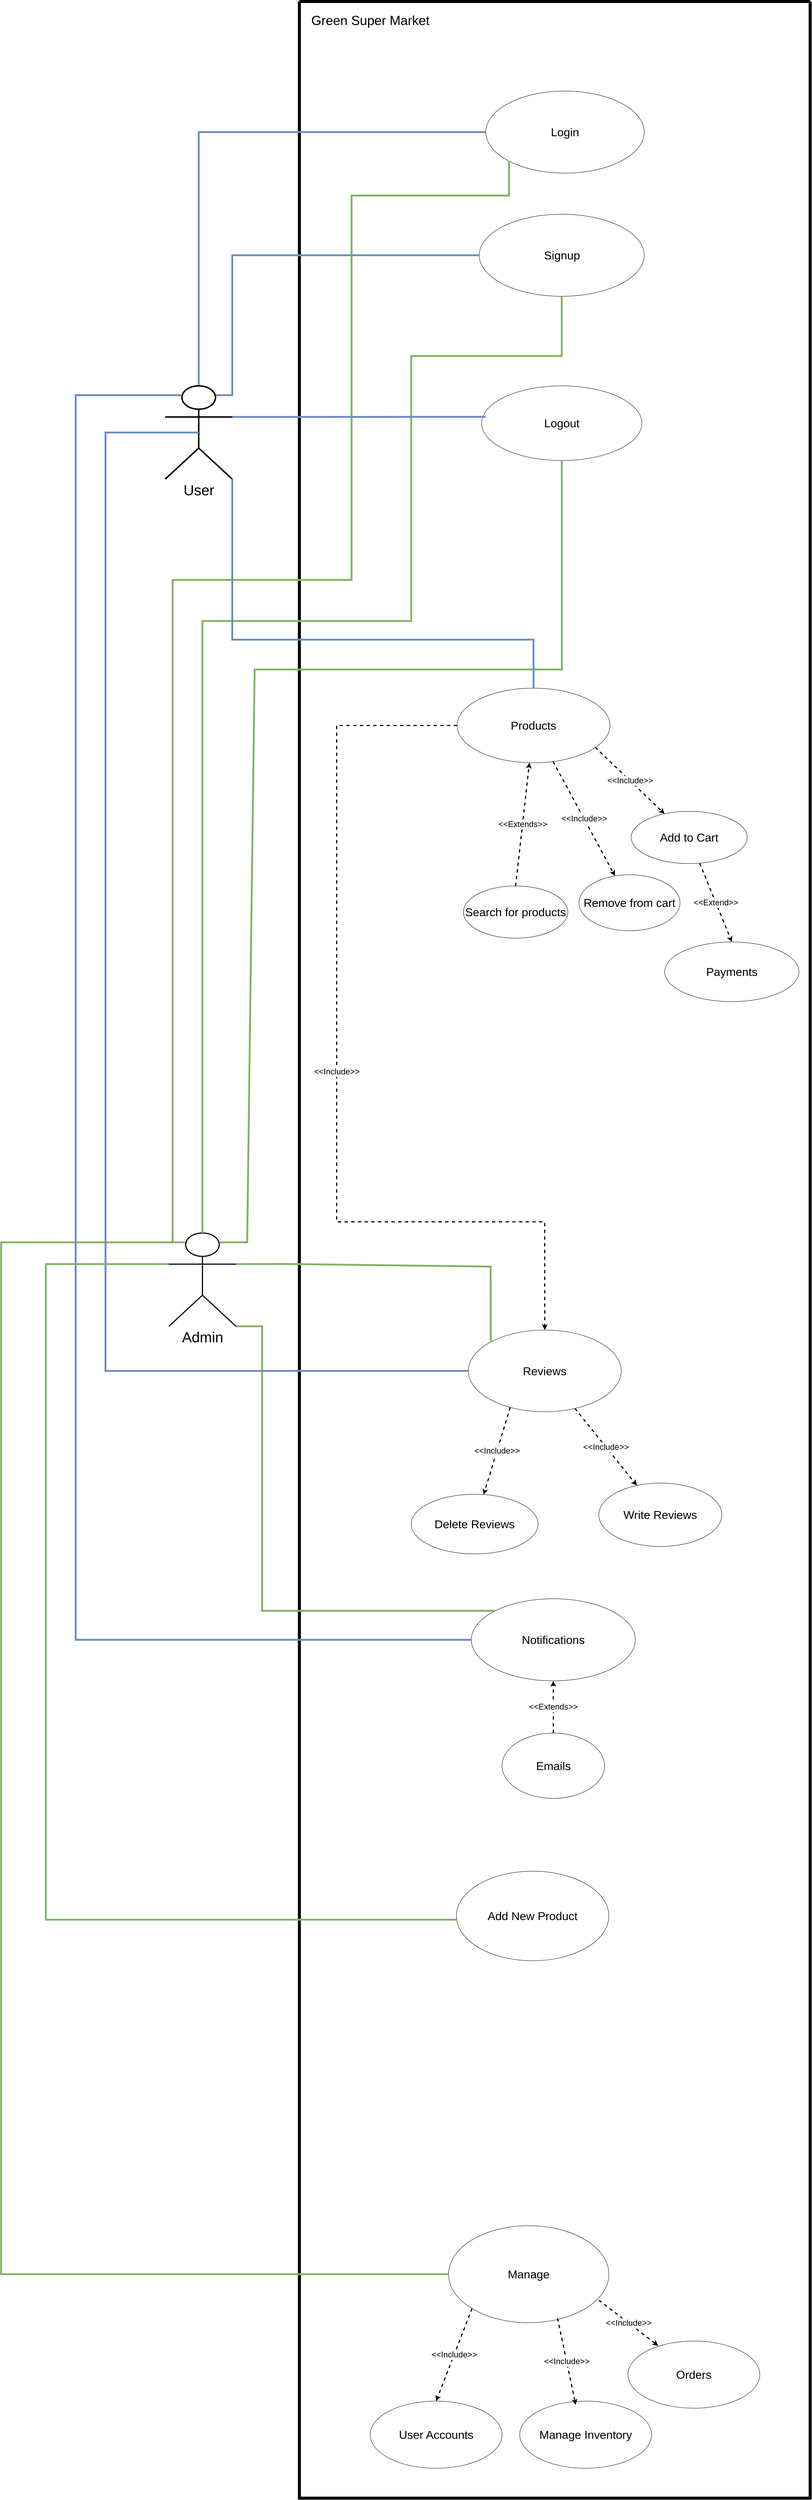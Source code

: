 <mxfile version="21.6.1" type="device">
  <diagram name="Page-1" id="pEFDdFD9BZ6yq_hQjBZd">
    <mxGraphModel dx="5220" dy="2343" grid="1" gridSize="10" guides="1" tooltips="1" connect="1" arrows="1" fold="1" page="1" pageScale="1" pageWidth="1169" pageHeight="1654" math="0" shadow="0">
      <root>
        <mxCell id="0" />
        <mxCell id="1" parent="0" />
        <mxCell id="y_BazxBhM6D4knRKg7ZD-9" value="" style="swimlane;startSize=0;swimlaneLine=1;strokeWidth=8;" parent="1" vertex="1">
          <mxGeometry x="460" y="330" width="1370" height="6690" as="geometry" />
        </mxCell>
        <mxCell id="kZPlmQz0IdTDuedcgZzN-22" value="&lt;span style=&quot;font-size: 31px;&quot;&gt;Login&lt;/span&gt;" style="ellipse;whiteSpace=wrap;html=1;" parent="y_BazxBhM6D4knRKg7ZD-9" vertex="1">
          <mxGeometry x="500" y="240" width="425" height="220" as="geometry" />
        </mxCell>
        <mxCell id="kZPlmQz0IdTDuedcgZzN-29" value="&lt;span style=&quot;font-size: 31px;&quot;&gt;Signup&lt;/span&gt;" style="ellipse;whiteSpace=wrap;html=1;" parent="y_BazxBhM6D4knRKg7ZD-9" vertex="1">
          <mxGeometry x="482.5" y="570" width="442.5" height="220" as="geometry" />
        </mxCell>
        <mxCell id="kZPlmQz0IdTDuedcgZzN-30" value="&lt;span style=&quot;font-size: 31px;&quot;&gt;Add to Cart&lt;/span&gt;" style="ellipse;whiteSpace=wrap;html=1;" parent="y_BazxBhM6D4knRKg7ZD-9" vertex="1">
          <mxGeometry x="890" y="2170" width="311.25" height="140" as="geometry" />
        </mxCell>
        <mxCell id="kZPlmQz0IdTDuedcgZzN-31" value="&lt;span style=&quot;font-size: 31px;&quot;&gt;Reviews&lt;/span&gt;" style="ellipse;whiteSpace=wrap;html=1;" parent="y_BazxBhM6D4knRKg7ZD-9" vertex="1">
          <mxGeometry x="453.28" y="3560" width="410" height="219" as="geometry" />
        </mxCell>
        <mxCell id="kZPlmQz0IdTDuedcgZzN-32" value="&lt;span style=&quot;font-size: 31px;&quot;&gt;Search for products&lt;/span&gt;" style="ellipse;whiteSpace=wrap;html=1;" parent="y_BazxBhM6D4knRKg7ZD-9" vertex="1">
          <mxGeometry x="440" y="2370" width="280" height="140" as="geometry" />
        </mxCell>
        <mxCell id="kZPlmQz0IdTDuedcgZzN-49" value="&lt;span style=&quot;font-size: 31px;&quot;&gt;Products&lt;/span&gt;" style="ellipse;whiteSpace=wrap;html=1;" parent="y_BazxBhM6D4knRKg7ZD-9" vertex="1">
          <mxGeometry x="423.12" y="1840" width="410" height="200" as="geometry" />
        </mxCell>
        <mxCell id="kZPlmQz0IdTDuedcgZzN-50" value="" style="endArrow=classic;html=1;rounded=0;exitX=0.903;exitY=0.792;exitDx=0;exitDy=0;dashed=1;strokeWidth=3;exitPerimeter=0;" parent="y_BazxBhM6D4knRKg7ZD-9" source="kZPlmQz0IdTDuedcgZzN-49" target="kZPlmQz0IdTDuedcgZzN-30" edge="1">
          <mxGeometry relative="1" as="geometry">
            <mxPoint x="1596.38" y="2710" as="sourcePoint" />
            <mxPoint x="1604.38" y="2490" as="targetPoint" />
            <Array as="points" />
          </mxGeometry>
        </mxCell>
        <mxCell id="kZPlmQz0IdTDuedcgZzN-51" value="&lt;font style=&quot;font-size: 22px;&quot;&gt;&amp;lt;&amp;lt;Include&amp;gt;&amp;gt;&lt;/font&gt;" style="edgeLabel;resizable=0;html=1;align=center;verticalAlign=middle;" parent="kZPlmQz0IdTDuedcgZzN-50" connectable="0" vertex="1">
          <mxGeometry relative="1" as="geometry" />
        </mxCell>
        <mxCell id="kZPlmQz0IdTDuedcgZzN-52" value="" style="endArrow=classic;html=1;rounded=0;dashed=1;strokeWidth=3;exitX=0.5;exitY=0;exitDx=0;exitDy=0;" parent="y_BazxBhM6D4knRKg7ZD-9" source="kZPlmQz0IdTDuedcgZzN-32" target="kZPlmQz0IdTDuedcgZzN-49" edge="1">
          <mxGeometry relative="1" as="geometry">
            <mxPoint x="570" y="2360" as="sourcePoint" />
            <mxPoint x="731.38" y="2200" as="targetPoint" />
          </mxGeometry>
        </mxCell>
        <mxCell id="kZPlmQz0IdTDuedcgZzN-53" value="&lt;font style=&quot;font-size: 22px;&quot;&gt;&amp;lt;&amp;lt;Extends&amp;gt;&amp;gt;&lt;/font&gt;" style="edgeLabel;resizable=0;html=1;align=center;verticalAlign=middle;" parent="kZPlmQz0IdTDuedcgZzN-52" connectable="0" vertex="1">
          <mxGeometry relative="1" as="geometry" />
        </mxCell>
        <mxCell id="kZPlmQz0IdTDuedcgZzN-54" value="&lt;span style=&quot;font-size: 31px;&quot;&gt;Logout&lt;/span&gt;" style="ellipse;whiteSpace=wrap;html=1;" parent="y_BazxBhM6D4knRKg7ZD-9" vertex="1">
          <mxGeometry x="488.75" y="1030" width="430" height="200" as="geometry" />
        </mxCell>
        <mxCell id="1b8Qt41T46wIf8lHuvjN-17" value="&lt;span style=&quot;font-size: 31px;&quot;&gt;Notifications&lt;/span&gt;" style="ellipse;whiteSpace=wrap;html=1;" parent="y_BazxBhM6D4knRKg7ZD-9" vertex="1">
          <mxGeometry x="461.16" y="4280" width="440" height="220" as="geometry" />
        </mxCell>
        <mxCell id="1b8Qt41T46wIf8lHuvjN-18" value="&lt;span style=&quot;font-size: 31px;&quot;&gt;Emails&lt;/span&gt;" style="ellipse;whiteSpace=wrap;html=1;" parent="y_BazxBhM6D4knRKg7ZD-9" vertex="1">
          <mxGeometry x="543.66" y="4640" width="275" height="175" as="geometry" />
        </mxCell>
        <mxCell id="kZPlmQz0IdTDuedcgZzN-56" value="&lt;span style=&quot;font-size: 31px;&quot;&gt;Delete Reviews&lt;/span&gt;" style="ellipse;whiteSpace=wrap;html=1;" parent="y_BazxBhM6D4knRKg7ZD-9" vertex="1">
          <mxGeometry x="300.16" y="4000" width="340" height="160" as="geometry" />
        </mxCell>
        <mxCell id="kZPlmQz0IdTDuedcgZzN-71" value="" style="endArrow=classic;html=1;rounded=0;dashed=1;strokeWidth=3;" parent="y_BazxBhM6D4knRKg7ZD-9" source="kZPlmQz0IdTDuedcgZzN-31" target="kZPlmQz0IdTDuedcgZzN-55" edge="1">
          <mxGeometry relative="1" as="geometry">
            <mxPoint x="751.28" y="3809" as="sourcePoint" />
            <mxPoint x="982.28" y="3720" as="targetPoint" />
            <Array as="points" />
          </mxGeometry>
        </mxCell>
        <mxCell id="kZPlmQz0IdTDuedcgZzN-72" value="&lt;font style=&quot;font-size: 22px;&quot;&gt;&amp;lt;&amp;lt;Include&amp;gt;&amp;gt;&lt;/font&gt;" style="edgeLabel;resizable=0;html=1;align=center;verticalAlign=middle;" parent="kZPlmQz0IdTDuedcgZzN-71" connectable="0" vertex="1">
          <mxGeometry relative="1" as="geometry" />
        </mxCell>
        <mxCell id="kZPlmQz0IdTDuedcgZzN-73" value="" style="endArrow=classic;html=1;rounded=0;dashed=1;strokeWidth=3;exitX=0.274;exitY=0.946;exitDx=0;exitDy=0;exitPerimeter=0;" parent="y_BazxBhM6D4knRKg7ZD-9" source="kZPlmQz0IdTDuedcgZzN-31" target="kZPlmQz0IdTDuedcgZzN-56" edge="1">
          <mxGeometry relative="1" as="geometry">
            <mxPoint x="323.278" y="3850.001" as="sourcePoint" />
            <mxPoint x="588.35" y="3986.67" as="targetPoint" />
            <Array as="points" />
          </mxGeometry>
        </mxCell>
        <mxCell id="kZPlmQz0IdTDuedcgZzN-74" value="&lt;font style=&quot;font-size: 22px;&quot;&gt;&amp;lt;&amp;lt;Include&amp;gt;&amp;gt;&lt;/font&gt;" style="edgeLabel;resizable=0;html=1;align=center;verticalAlign=middle;" parent="kZPlmQz0IdTDuedcgZzN-73" connectable="0" vertex="1">
          <mxGeometry relative="1" as="geometry" />
        </mxCell>
        <mxCell id="kZPlmQz0IdTDuedcgZzN-55" value="&lt;span style=&quot;font-size: 31px;&quot;&gt;Write Reviews&lt;/span&gt;" style="ellipse;whiteSpace=wrap;html=1;" parent="y_BazxBhM6D4knRKg7ZD-9" vertex="1">
          <mxGeometry x="803.28" y="3970" width="330" height="170" as="geometry" />
        </mxCell>
        <mxCell id="kZPlmQz0IdTDuedcgZzN-75" value="&lt;span style=&quot;font-size: 31px;&quot;&gt;Payments&lt;/span&gt;" style="ellipse;whiteSpace=wrap;html=1;" parent="y_BazxBhM6D4knRKg7ZD-9" vertex="1">
          <mxGeometry x="980" y="2520" width="360" height="160" as="geometry" />
        </mxCell>
        <mxCell id="1b8Qt41T46wIf8lHuvjN-22" value="" style="endArrow=classic;html=1;rounded=0;dashed=1;strokeWidth=3;entryX=0.5;entryY=1;entryDx=0;entryDy=0;exitX=0.5;exitY=0;exitDx=0;exitDy=0;" parent="y_BazxBhM6D4knRKg7ZD-9" source="1b8Qt41T46wIf8lHuvjN-18" target="1b8Qt41T46wIf8lHuvjN-17" edge="1">
          <mxGeometry relative="1" as="geometry">
            <mxPoint x="688.66" y="4680" as="sourcePoint" />
            <mxPoint x="745.16" y="4470" as="targetPoint" />
          </mxGeometry>
        </mxCell>
        <mxCell id="1b8Qt41T46wIf8lHuvjN-23" value="&lt;font style=&quot;font-size: 22px;&quot;&gt;&amp;lt;&amp;lt;Extends&amp;gt;&amp;gt;&lt;/font&gt;" style="edgeLabel;resizable=0;html=1;align=center;verticalAlign=middle;" parent="1b8Qt41T46wIf8lHuvjN-22" connectable="0" vertex="1">
          <mxGeometry relative="1" as="geometry" />
        </mxCell>
        <mxCell id="kZPlmQz0IdTDuedcgZzN-76" value="" style="endArrow=classic;html=1;rounded=0;dashed=1;strokeWidth=3;entryX=0.5;entryY=0;entryDx=0;entryDy=0;" parent="y_BazxBhM6D4knRKg7ZD-9" source="kZPlmQz0IdTDuedcgZzN-30" target="kZPlmQz0IdTDuedcgZzN-75" edge="1">
          <mxGeometry relative="1" as="geometry">
            <mxPoint x="654.63" y="2178" as="sourcePoint" />
            <mxPoint x="1220" y="2530" as="targetPoint" />
            <Array as="points" />
          </mxGeometry>
        </mxCell>
        <mxCell id="kZPlmQz0IdTDuedcgZzN-77" value="&lt;font style=&quot;font-size: 22px;&quot;&gt;&amp;lt;&amp;lt;Extend&amp;gt;&amp;gt;&lt;/font&gt;" style="edgeLabel;resizable=0;html=1;align=center;verticalAlign=middle;" parent="kZPlmQz0IdTDuedcgZzN-76" connectable="0" vertex="1">
          <mxGeometry relative="1" as="geometry" />
        </mxCell>
        <mxCell id="kZPlmQz0IdTDuedcgZzN-79" value="&lt;span style=&quot;font-size: 31px;&quot;&gt;Remove from cart&lt;/span&gt;" style="ellipse;whiteSpace=wrap;html=1;" parent="y_BazxBhM6D4knRKg7ZD-9" vertex="1">
          <mxGeometry x="750" y="2340" width="271" height="150" as="geometry" />
        </mxCell>
        <mxCell id="kZPlmQz0IdTDuedcgZzN-80" value="" style="endArrow=classic;html=1;rounded=0;dashed=1;strokeWidth=3;" parent="y_BazxBhM6D4knRKg7ZD-9" source="kZPlmQz0IdTDuedcgZzN-49" target="kZPlmQz0IdTDuedcgZzN-79" edge="1">
          <mxGeometry relative="1" as="geometry">
            <mxPoint x="653.63" y="2178" as="sourcePoint" />
            <mxPoint x="900.63" y="2072" as="targetPoint" />
            <Array as="points" />
          </mxGeometry>
        </mxCell>
        <mxCell id="kZPlmQz0IdTDuedcgZzN-81" value="&lt;font style=&quot;font-size: 22px;&quot;&gt;&amp;lt;&amp;lt;Include&amp;gt;&amp;gt;&lt;/font&gt;" style="edgeLabel;resizable=0;html=1;align=center;verticalAlign=middle;" parent="kZPlmQz0IdTDuedcgZzN-80" connectable="0" vertex="1">
          <mxGeometry relative="1" as="geometry" />
        </mxCell>
        <mxCell id="kZPlmQz0IdTDuedcgZzN-82" value="&lt;span style=&quot;font-size: 31px;&quot;&gt;Add New Product&lt;/span&gt;" style="ellipse;whiteSpace=wrap;html=1;" parent="y_BazxBhM6D4knRKg7ZD-9" vertex="1">
          <mxGeometry x="421.16" y="5010" width="409" height="240" as="geometry" />
        </mxCell>
        <mxCell id="y_BazxBhM6D4knRKg7ZD-55" value="&lt;span style=&quot;font-size: 31px;&quot;&gt;Manage&lt;/span&gt;" style="ellipse;whiteSpace=wrap;html=1;" parent="y_BazxBhM6D4knRKg7ZD-9" vertex="1">
          <mxGeometry x="400.16" y="5960" width="430" height="260" as="geometry" />
        </mxCell>
        <mxCell id="y_BazxBhM6D4knRKg7ZD-56" value="&lt;span style=&quot;font-size: 31px;&quot;&gt;Orders&lt;br&gt;&lt;/span&gt;" style="ellipse;whiteSpace=wrap;html=1;" parent="y_BazxBhM6D4knRKg7ZD-9" vertex="1">
          <mxGeometry x="881.34" y="6269" width="353.75" height="180" as="geometry" />
        </mxCell>
        <mxCell id="1b8Qt41T46wIf8lHuvjN-24" value="&lt;span style=&quot;font-size: 31px;&quot;&gt;User Accounts&lt;/span&gt;" style="ellipse;whiteSpace=wrap;html=1;" parent="y_BazxBhM6D4knRKg7ZD-9" vertex="1">
          <mxGeometry x="189.91" y="6430" width="353.75" height="180" as="geometry" />
        </mxCell>
        <mxCell id="y_BazxBhM6D4knRKg7ZD-57" value="&lt;span style=&quot;font-size: 31px;&quot;&gt;Manage Inventory&lt;br&gt;&lt;/span&gt;" style="ellipse;whiteSpace=wrap;html=1;" parent="y_BazxBhM6D4knRKg7ZD-9" vertex="1">
          <mxGeometry x="591.04" y="6430" width="353.75" height="180" as="geometry" />
        </mxCell>
        <mxCell id="y_BazxBhM6D4knRKg7ZD-61" value="" style="endArrow=classic;html=1;rounded=0;dashed=1;strokeWidth=3;exitX=0.68;exitY=0.954;exitDx=0;exitDy=0;exitPerimeter=0;" parent="y_BazxBhM6D4knRKg7ZD-9" source="y_BazxBhM6D4knRKg7ZD-55" edge="1">
          <mxGeometry relative="1" as="geometry">
            <mxPoint x="846.67" y="6040" as="sourcePoint" />
            <mxPoint x="741.16" y="6440" as="targetPoint" />
            <Array as="points" />
          </mxGeometry>
        </mxCell>
        <mxCell id="y_BazxBhM6D4knRKg7ZD-62" value="&lt;font style=&quot;font-size: 22px;&quot;&gt;&amp;lt;&amp;lt;Include&amp;gt;&amp;gt;&lt;/font&gt;" style="edgeLabel;resizable=0;html=1;align=center;verticalAlign=middle;" parent="y_BazxBhM6D4knRKg7ZD-61" connectable="0" vertex="1">
          <mxGeometry relative="1" as="geometry" />
        </mxCell>
        <mxCell id="y_BazxBhM6D4knRKg7ZD-63" value="" style="endArrow=classic;html=1;rounded=0;dashed=1;strokeWidth=3;exitX=0;exitY=1;exitDx=0;exitDy=0;entryX=0.5;entryY=0;entryDx=0;entryDy=0;" parent="y_BazxBhM6D4knRKg7ZD-9" source="y_BazxBhM6D4knRKg7ZD-55" target="1b8Qt41T46wIf8lHuvjN-24" edge="1">
          <mxGeometry relative="1" as="geometry">
            <mxPoint x="1047.92" y="6020" as="sourcePoint" />
            <mxPoint x="1113.92" y="6222" as="targetPoint" />
            <Array as="points" />
          </mxGeometry>
        </mxCell>
        <mxCell id="y_BazxBhM6D4knRKg7ZD-64" value="&lt;font style=&quot;font-size: 22px;&quot;&gt;&amp;lt;&amp;lt;Include&amp;gt;&amp;gt;&lt;/font&gt;" style="edgeLabel;resizable=0;html=1;align=center;verticalAlign=middle;" parent="y_BazxBhM6D4knRKg7ZD-63" connectable="0" vertex="1">
          <mxGeometry relative="1" as="geometry" />
        </mxCell>
        <mxCell id="y_BazxBhM6D4knRKg7ZD-65" value="" style="endArrow=classic;html=1;rounded=0;dashed=1;strokeWidth=3;exitX=0.938;exitY=0.768;exitDx=0;exitDy=0;exitPerimeter=0;entryX=0.23;entryY=0.072;entryDx=0;entryDy=0;entryPerimeter=0;" parent="y_BazxBhM6D4knRKg7ZD-9" source="y_BazxBhM6D4knRKg7ZD-55" target="y_BazxBhM6D4knRKg7ZD-56" edge="1">
          <mxGeometry relative="1" as="geometry">
            <mxPoint x="1197.92" y="5990" as="sourcePoint" />
            <mxPoint x="946.156" y="6286.203" as="targetPoint" />
            <Array as="points" />
          </mxGeometry>
        </mxCell>
        <mxCell id="y_BazxBhM6D4knRKg7ZD-66" value="&lt;font style=&quot;font-size: 22px;&quot;&gt;&amp;lt;&amp;lt;Include&amp;gt;&amp;gt;&lt;/font&gt;" style="edgeLabel;resizable=0;html=1;align=center;verticalAlign=middle;" parent="y_BazxBhM6D4knRKg7ZD-65" connectable="0" vertex="1">
          <mxGeometry relative="1" as="geometry" />
        </mxCell>
        <mxCell id="1b8Qt41T46wIf8lHuvjN-29" value="&lt;font style=&quot;font-size: 35px;&quot;&gt;Green Super Market&lt;/font&gt;" style="text;html=1;align=center;verticalAlign=middle;resizable=0;points=[];autosize=1;strokeColor=none;fillColor=none;" parent="y_BazxBhM6D4knRKg7ZD-9" vertex="1">
          <mxGeometry x="20" y="20" width="340" height="60" as="geometry" />
        </mxCell>
        <mxCell id="t_fGsFZoBopvZKXop3bA-2" value="" style="endArrow=classic;html=1;rounded=0;exitX=0;exitY=0.5;exitDx=0;exitDy=0;entryX=0.5;entryY=0;entryDx=0;entryDy=0;dashed=1;strokeWidth=3;" parent="y_BazxBhM6D4knRKg7ZD-9" source="kZPlmQz0IdTDuedcgZzN-49" target="kZPlmQz0IdTDuedcgZzN-31" edge="1">
          <mxGeometry relative="1" as="geometry">
            <mxPoint x="854.66" y="3110" as="sourcePoint" />
            <mxPoint x="642.66" y="3449" as="targetPoint" />
            <Array as="points">
              <mxPoint x="100" y="1940" />
              <mxPoint x="100" y="3270" />
              <mxPoint x="658" y="3270" />
            </Array>
          </mxGeometry>
        </mxCell>
        <mxCell id="t_fGsFZoBopvZKXop3bA-3" value="&lt;font style=&quot;font-size: 22px;&quot;&gt;&amp;lt;&amp;lt;Include&amp;gt;&amp;gt;&lt;/font&gt;" style="edgeLabel;resizable=0;html=1;align=center;verticalAlign=middle;" parent="t_fGsFZoBopvZKXop3bA-2" connectable="0" vertex="1">
          <mxGeometry relative="1" as="geometry" />
        </mxCell>
        <mxCell id="y_BazxBhM6D4knRKg7ZD-37" style="edgeStyle=orthogonalEdgeStyle;rounded=0;orthogonalLoop=1;jettySize=auto;html=1;entryX=0;entryY=1;entryDx=0;entryDy=0;endArrow=none;endFill=0;fillColor=#d5e8d4;strokeColor=#82b366;strokeWidth=5;exitX=0.25;exitY=0.1;exitDx=0;exitDy=0;exitPerimeter=0;" parent="1" source="kZPlmQz0IdTDuedcgZzN-18" target="kZPlmQz0IdTDuedcgZzN-22" edge="1">
          <mxGeometry relative="1" as="geometry">
            <Array as="points">
              <mxPoint x="120" y="3655" />
              <mxPoint x="120" y="1880" />
              <mxPoint x="600" y="1880" />
              <mxPoint x="600" y="850" />
              <mxPoint x="1022" y="850" />
            </Array>
            <mxPoint x="240" y="1970" as="sourcePoint" />
          </mxGeometry>
        </mxCell>
        <mxCell id="1b8Qt41T46wIf8lHuvjN-32" style="edgeStyle=orthogonalEdgeStyle;rounded=0;orthogonalLoop=1;jettySize=auto;html=1;exitX=1;exitY=1;exitDx=0;exitDy=0;exitPerimeter=0;entryX=0;entryY=0;entryDx=0;entryDy=0;strokeWidth=5;endArrow=none;endFill=0;fillColor=#d5e8d4;strokeColor=#82b366;" parent="1" source="kZPlmQz0IdTDuedcgZzN-18" target="1b8Qt41T46wIf8lHuvjN-17" edge="1">
          <mxGeometry relative="1" as="geometry">
            <mxPoint x="-400" y="5440" as="targetPoint" />
            <Array as="points">
              <mxPoint x="360" y="3880" />
              <mxPoint x="360" y="4642" />
            </Array>
          </mxGeometry>
        </mxCell>
        <mxCell id="1b8Qt41T46wIf8lHuvjN-33" style="edgeStyle=orthogonalEdgeStyle;rounded=0;orthogonalLoop=1;jettySize=auto;html=1;exitX=0.25;exitY=0.1;exitDx=0;exitDy=0;exitPerimeter=0;entryX=0;entryY=0.5;entryDx=0;entryDy=0;strokeWidth=5;fillColor=#d5e8d4;strokeColor=#82b366;endArrow=none;endFill=0;" parent="1" source="kZPlmQz0IdTDuedcgZzN-18" target="y_BazxBhM6D4knRKg7ZD-55" edge="1">
          <mxGeometry relative="1" as="geometry">
            <Array as="points">
              <mxPoint x="-340" y="3655" />
              <mxPoint x="-340" y="6420" />
            </Array>
          </mxGeometry>
        </mxCell>
        <mxCell id="kZPlmQz0IdTDuedcgZzN-18" value="&lt;span style=&quot;font-size: 39px;&quot;&gt;Admin&lt;/span&gt;" style="shape=umlActor;verticalLabelPosition=bottom;verticalAlign=top;html=1;outlineConnect=0;strokeWidth=3;" parent="1" vertex="1">
          <mxGeometry x="110" y="3630" width="180" height="250" as="geometry" />
        </mxCell>
        <mxCell id="y_BazxBhM6D4knRKg7ZD-30" style="edgeStyle=orthogonalEdgeStyle;rounded=0;orthogonalLoop=1;jettySize=auto;html=1;exitX=0.5;exitY=0;exitDx=0;exitDy=0;exitPerimeter=0;entryX=0;entryY=0.5;entryDx=0;entryDy=0;endArrow=none;endFill=0;fillColor=#dae8fc;strokeColor=#6c8ebf;strokeWidth=5;" parent="1" source="kZPlmQz0IdTDuedcgZzN-23" target="kZPlmQz0IdTDuedcgZzN-22" edge="1">
          <mxGeometry relative="1" as="geometry" />
        </mxCell>
        <mxCell id="y_BazxBhM6D4knRKg7ZD-32" style="edgeStyle=orthogonalEdgeStyle;rounded=0;orthogonalLoop=1;jettySize=auto;html=1;exitX=0.75;exitY=0.1;exitDx=0;exitDy=0;exitPerimeter=0;entryX=0;entryY=0.5;entryDx=0;entryDy=0;endArrow=none;endFill=0;startArrow=none;startFill=0;fillColor=#dae8fc;strokeColor=#6c8ebf;strokeWidth=5;" parent="1" source="kZPlmQz0IdTDuedcgZzN-23" target="kZPlmQz0IdTDuedcgZzN-29" edge="1">
          <mxGeometry relative="1" as="geometry">
            <Array as="points">
              <mxPoint x="280" y="1385" />
              <mxPoint x="280" y="1010" />
            </Array>
          </mxGeometry>
        </mxCell>
        <mxCell id="kZPlmQz0IdTDuedcgZzN-23" value="&lt;font style=&quot;font-size: 39px;&quot;&gt;User&lt;/font&gt;" style="shape=umlActor;verticalLabelPosition=bottom;verticalAlign=top;html=1;outlineConnect=0;strokeWidth=4;" parent="1" vertex="1">
          <mxGeometry x="100" y="1360" width="180" height="250" as="geometry" />
        </mxCell>
        <mxCell id="y_BazxBhM6D4knRKg7ZD-39" style="edgeStyle=orthogonalEdgeStyle;rounded=0;orthogonalLoop=1;jettySize=auto;html=1;exitX=0.5;exitY=1;exitDx=0;exitDy=0;endArrow=none;endFill=0;fillColor=#d5e8d4;strokeColor=#82b366;strokeWidth=5;entryX=0.5;entryY=0;entryDx=0;entryDy=0;entryPerimeter=0;" parent="1" source="kZPlmQz0IdTDuedcgZzN-29" target="kZPlmQz0IdTDuedcgZzN-18" edge="1">
          <mxGeometry relative="1" as="geometry">
            <Array as="points">
              <mxPoint x="1164" y="1280" />
              <mxPoint x="760" y="1280" />
              <mxPoint x="760" y="1990" />
              <mxPoint x="200" y="1990" />
            </Array>
            <mxPoint x="220" y="2660" as="targetPoint" />
          </mxGeometry>
        </mxCell>
        <mxCell id="y_BazxBhM6D4knRKg7ZD-42" value="" style="endArrow=none;html=1;rounded=0;entryX=0.5;entryY=1;entryDx=0;entryDy=0;exitX=0.75;exitY=0.1;exitDx=0;exitDy=0;exitPerimeter=0;fillColor=#d5e8d4;strokeColor=#82b366;strokeWidth=5;" parent="1" source="kZPlmQz0IdTDuedcgZzN-18" target="kZPlmQz0IdTDuedcgZzN-54" edge="1">
          <mxGeometry width="50" height="50" relative="1" as="geometry">
            <mxPoint x="820" y="1970" as="sourcePoint" />
            <mxPoint x="870" y="1920" as="targetPoint" />
            <Array as="points">
              <mxPoint x="320" y="3655" />
              <mxPoint x="340" y="2120" />
              <mxPoint x="1164" y="2120" />
              <mxPoint x="1164" y="1650" />
            </Array>
          </mxGeometry>
        </mxCell>
        <mxCell id="y_BazxBhM6D4knRKg7ZD-43" value="" style="endArrow=none;html=1;rounded=0;entryX=1;entryY=0.333;entryDx=0;entryDy=0;entryPerimeter=0;fillColor=#dae8fc;strokeColor=#6c8ebf;strokeWidth=5;endFill=0;" parent="1" target="kZPlmQz0IdTDuedcgZzN-23" edge="1">
          <mxGeometry width="50" height="50" relative="1" as="geometry">
            <mxPoint x="960" y="1443" as="sourcePoint" />
            <mxPoint x="1390" y="1590" as="targetPoint" />
            <Array as="points" />
          </mxGeometry>
        </mxCell>
        <mxCell id="y_BazxBhM6D4knRKg7ZD-67" value="" style="endArrow=none;html=1;rounded=0;entryX=1;entryY=1;entryDx=0;entryDy=0;entryPerimeter=0;exitX=0.5;exitY=0;exitDx=0;exitDy=0;fillColor=#dae8fc;strokeColor=#6c8ebf;strokeWidth=5;endFill=0;" parent="1" source="kZPlmQz0IdTDuedcgZzN-49" target="kZPlmQz0IdTDuedcgZzN-23" edge="1">
          <mxGeometry width="50" height="50" relative="1" as="geometry">
            <mxPoint x="1014" y="2095" as="sourcePoint" />
            <mxPoint x="50" y="1970" as="targetPoint" />
            <Array as="points">
              <mxPoint x="1088" y="2040" />
              <mxPoint x="280" y="2040" />
            </Array>
          </mxGeometry>
        </mxCell>
        <mxCell id="y_BazxBhM6D4knRKg7ZD-71" style="edgeStyle=orthogonalEdgeStyle;rounded=0;orthogonalLoop=1;jettySize=auto;html=1;exitX=0.25;exitY=0.1;exitDx=0;exitDy=0;exitPerimeter=0;fillColor=#dae8fc;strokeColor=#6c8ebf;strokeWidth=5;endArrow=none;endFill=0;" parent="1" source="kZPlmQz0IdTDuedcgZzN-23" target="1b8Qt41T46wIf8lHuvjN-17" edge="1">
          <mxGeometry relative="1" as="geometry">
            <mxPoint x="-940" y="1430" as="sourcePoint" />
            <mxPoint x="919" y="4720" as="targetPoint" />
            <Array as="points">
              <mxPoint x="-140" y="1385" />
              <mxPoint x="-140" y="4720" />
            </Array>
          </mxGeometry>
        </mxCell>
        <mxCell id="y_BazxBhM6D4knRKg7ZD-72" style="edgeStyle=orthogonalEdgeStyle;rounded=0;orthogonalLoop=1;jettySize=auto;html=1;exitX=0.5;exitY=0.5;exitDx=0;exitDy=0;exitPerimeter=0;fillColor=#dae8fc;strokeColor=#6c8ebf;strokeWidth=5;endArrow=none;endFill=0;entryX=0;entryY=0.5;entryDx=0;entryDy=0;" parent="1" source="kZPlmQz0IdTDuedcgZzN-23" target="kZPlmQz0IdTDuedcgZzN-31" edge="1">
          <mxGeometry relative="1" as="geometry">
            <mxPoint x="184.67" y="1460" as="sourcePoint" />
            <mxPoint x="1022.67" y="4872" as="targetPoint" />
            <Array as="points">
              <mxPoint x="-60" y="1485" />
              <mxPoint x="-60" y="4000" />
            </Array>
          </mxGeometry>
        </mxCell>
        <mxCell id="y_BazxBhM6D4knRKg7ZD-73" style="edgeStyle=orthogonalEdgeStyle;rounded=0;orthogonalLoop=1;jettySize=auto;html=1;exitX=0;exitY=0.333;exitDx=0;exitDy=0;exitPerimeter=0;entryX=0;entryY=0.5;entryDx=0;entryDy=0;strokeWidth=5;fillColor=#d5e8d4;strokeColor=#82b366;endArrow=none;endFill=0;" parent="1" source="kZPlmQz0IdTDuedcgZzN-18" edge="1">
          <mxGeometry relative="1" as="geometry">
            <mxPoint x="881" y="5470" as="targetPoint" />
            <Array as="points">
              <mxPoint x="-220" y="3714" />
              <mxPoint x="-220" y="5470" />
            </Array>
            <mxPoint x="110" y="3710" as="sourcePoint" />
          </mxGeometry>
        </mxCell>
        <mxCell id="y_BazxBhM6D4knRKg7ZD-77" value="" style="endArrow=none;html=1;rounded=0;entryX=0;entryY=0;entryDx=0;entryDy=0;exitX=1;exitY=0.333;exitDx=0;exitDy=0;exitPerimeter=0;fillColor=#d5e8d4;strokeColor=#82b366;strokeWidth=5;" parent="1" source="kZPlmQz0IdTDuedcgZzN-18" target="kZPlmQz0IdTDuedcgZzN-31" edge="1">
          <mxGeometry width="50" height="50" relative="1" as="geometry">
            <mxPoint x="340" y="3785" as="sourcePoint" />
            <mxPoint x="1259" y="1690" as="targetPoint" />
            <Array as="points">
              <mxPoint x="430" y="3713" />
              <mxPoint x="973" y="3720" />
            </Array>
          </mxGeometry>
        </mxCell>
      </root>
    </mxGraphModel>
  </diagram>
</mxfile>
